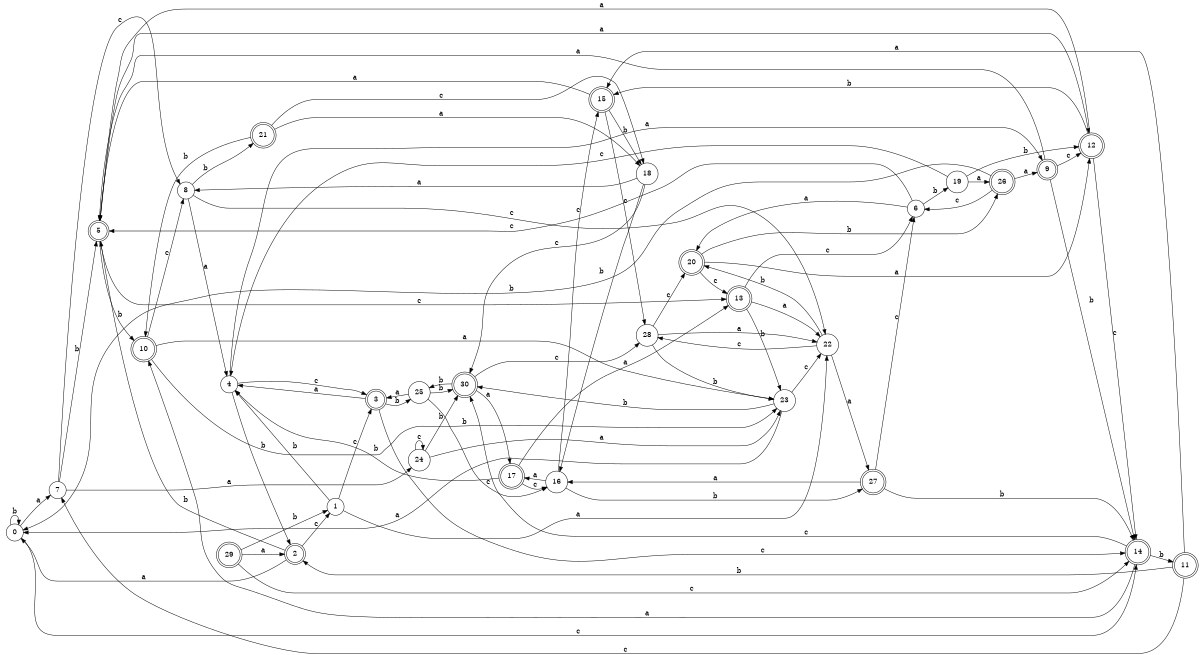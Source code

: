 digraph n25_3 {
__start0 [label="" shape="none"];

rankdir=LR;
size="8,5";

s0 [style="filled", color="black", fillcolor="white" shape="circle", label="0"];
s1 [style="filled", color="black", fillcolor="white" shape="circle", label="1"];
s2 [style="rounded,filled", color="black", fillcolor="white" shape="doublecircle", label="2"];
s3 [style="rounded,filled", color="black", fillcolor="white" shape="doublecircle", label="3"];
s4 [style="filled", color="black", fillcolor="white" shape="circle", label="4"];
s5 [style="rounded,filled", color="black", fillcolor="white" shape="doublecircle", label="5"];
s6 [style="filled", color="black", fillcolor="white" shape="circle", label="6"];
s7 [style="filled", color="black", fillcolor="white" shape="circle", label="7"];
s8 [style="filled", color="black", fillcolor="white" shape="circle", label="8"];
s9 [style="rounded,filled", color="black", fillcolor="white" shape="doublecircle", label="9"];
s10 [style="rounded,filled", color="black", fillcolor="white" shape="doublecircle", label="10"];
s11 [style="rounded,filled", color="black", fillcolor="white" shape="doublecircle", label="11"];
s12 [style="rounded,filled", color="black", fillcolor="white" shape="doublecircle", label="12"];
s13 [style="rounded,filled", color="black", fillcolor="white" shape="doublecircle", label="13"];
s14 [style="rounded,filled", color="black", fillcolor="white" shape="doublecircle", label="14"];
s15 [style="rounded,filled", color="black", fillcolor="white" shape="doublecircle", label="15"];
s16 [style="filled", color="black", fillcolor="white" shape="circle", label="16"];
s17 [style="rounded,filled", color="black", fillcolor="white" shape="doublecircle", label="17"];
s18 [style="filled", color="black", fillcolor="white" shape="circle", label="18"];
s19 [style="filled", color="black", fillcolor="white" shape="circle", label="19"];
s20 [style="rounded,filled", color="black", fillcolor="white" shape="doublecircle", label="20"];
s21 [style="rounded,filled", color="black", fillcolor="white" shape="doublecircle", label="21"];
s22 [style="filled", color="black", fillcolor="white" shape="circle", label="22"];
s23 [style="filled", color="black", fillcolor="white" shape="circle", label="23"];
s24 [style="filled", color="black", fillcolor="white" shape="circle", label="24"];
s25 [style="filled", color="black", fillcolor="white" shape="circle", label="25"];
s26 [style="rounded,filled", color="black", fillcolor="white" shape="doublecircle", label="26"];
s27 [style="rounded,filled", color="black", fillcolor="white" shape="doublecircle", label="27"];
s28 [style="filled", color="black", fillcolor="white" shape="circle", label="28"];
s29 [style="rounded,filled", color="black", fillcolor="white" shape="doublecircle", label="29"];
s30 [style="rounded,filled", color="black", fillcolor="white" shape="doublecircle", label="30"];
s0 -> s7 [label="a"];
s0 -> s0 [label="b"];
s0 -> s14 [label="c"];
s1 -> s22 [label="a"];
s1 -> s4 [label="b"];
s1 -> s3 [label="c"];
s2 -> s0 [label="a"];
s2 -> s5 [label="b"];
s2 -> s1 [label="c"];
s3 -> s4 [label="a"];
s3 -> s25 [label="b"];
s3 -> s14 [label="c"];
s4 -> s9 [label="a"];
s4 -> s2 [label="b"];
s4 -> s3 [label="c"];
s5 -> s12 [label="a"];
s5 -> s10 [label="b"];
s5 -> s13 [label="c"];
s6 -> s20 [label="a"];
s6 -> s19 [label="b"];
s6 -> s5 [label="c"];
s7 -> s24 [label="a"];
s7 -> s5 [label="b"];
s7 -> s8 [label="c"];
s8 -> s4 [label="a"];
s8 -> s21 [label="b"];
s8 -> s22 [label="c"];
s9 -> s5 [label="a"];
s9 -> s14 [label="b"];
s9 -> s12 [label="c"];
s10 -> s23 [label="a"];
s10 -> s23 [label="b"];
s10 -> s8 [label="c"];
s11 -> s15 [label="a"];
s11 -> s2 [label="b"];
s11 -> s7 [label="c"];
s12 -> s5 [label="a"];
s12 -> s15 [label="b"];
s12 -> s14 [label="c"];
s13 -> s22 [label="a"];
s13 -> s23 [label="b"];
s13 -> s6 [label="c"];
s14 -> s10 [label="a"];
s14 -> s11 [label="b"];
s14 -> s30 [label="c"];
s15 -> s5 [label="a"];
s15 -> s18 [label="b"];
s15 -> s28 [label="c"];
s16 -> s17 [label="a"];
s16 -> s27 [label="b"];
s16 -> s15 [label="c"];
s17 -> s13 [label="a"];
s17 -> s4 [label="b"];
s17 -> s16 [label="c"];
s18 -> s8 [label="a"];
s18 -> s16 [label="b"];
s18 -> s30 [label="c"];
s19 -> s26 [label="a"];
s19 -> s12 [label="b"];
s19 -> s4 [label="c"];
s20 -> s12 [label="a"];
s20 -> s26 [label="b"];
s20 -> s13 [label="c"];
s21 -> s18 [label="a"];
s21 -> s10 [label="b"];
s21 -> s18 [label="c"];
s22 -> s27 [label="a"];
s22 -> s20 [label="b"];
s22 -> s28 [label="c"];
s23 -> s0 [label="a"];
s23 -> s30 [label="b"];
s23 -> s22 [label="c"];
s24 -> s23 [label="a"];
s24 -> s30 [label="b"];
s24 -> s24 [label="c"];
s25 -> s3 [label="a"];
s25 -> s30 [label="b"];
s25 -> s16 [label="c"];
s26 -> s9 [label="a"];
s26 -> s0 [label="b"];
s26 -> s6 [label="c"];
s27 -> s16 [label="a"];
s27 -> s14 [label="b"];
s27 -> s6 [label="c"];
s28 -> s22 [label="a"];
s28 -> s23 [label="b"];
s28 -> s20 [label="c"];
s29 -> s2 [label="a"];
s29 -> s1 [label="b"];
s29 -> s14 [label="c"];
s30 -> s17 [label="a"];
s30 -> s25 [label="b"];
s30 -> s28 [label="c"];

}